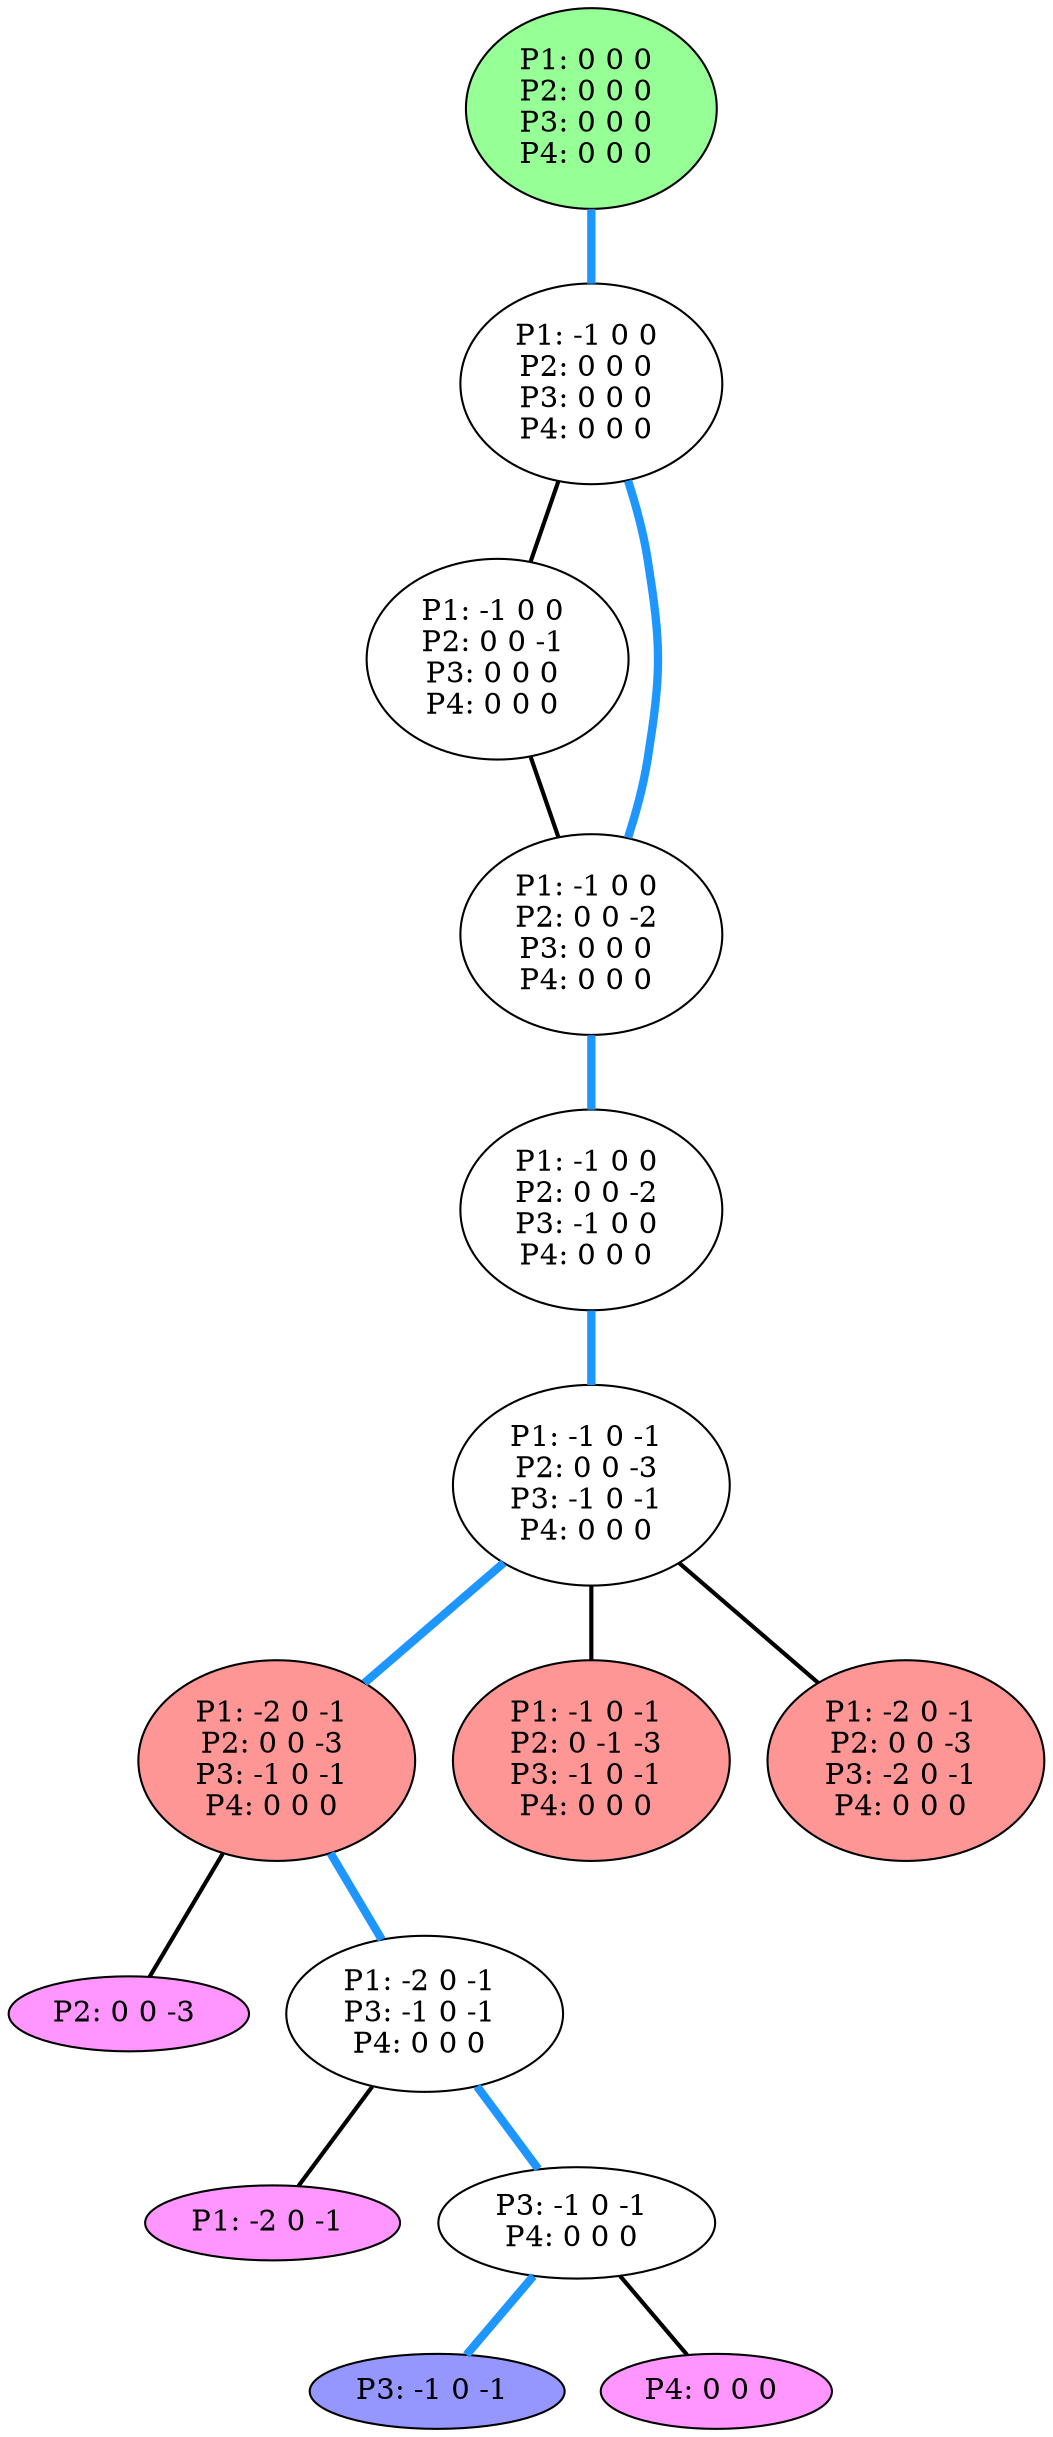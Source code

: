 graph G {
color = "black"
0 [label = "P1: 0 0 0 
P2: 0 0 0 
P3: 0 0 0 
P4: 0 0 0 
",  style="filled", fillcolor = "#96FF96"];
1 [label = "P1: -1 0 0 
P2: 0 0 0 
P3: 0 0 0 
P4: 0 0 0 
"];
2 [label = "P1: -1 0 0 
P2: 0 0 -1 
P3: 0 0 0 
P4: 0 0 0 
"];
3 [label = "P1: -1 0 0 
P2: 0 0 -2 
P3: 0 0 0 
P4: 0 0 0 
"];
4 [label = "P1: -1 0 0 
P2: 0 0 -2 
P3: -1 0 0 
P4: 0 0 0 
"];
5 [label = "P1: -1 0 -1 
P2: 0 0 -3 
P3: -1 0 -1 
P4: 0 0 0 
"];
6 [label = "P1: -2 0 -1 
P2: 0 0 -3 
P3: -1 0 -1 
P4: 0 0 0 
",  style="filled", fillcolor = "#FF9696"];
7 [label = "P1: -1 0 -1 
P2: 0 -1 -3 
P3: -1 0 -1 
P4: 0 0 0 
",  style="filled", fillcolor = "#FF9696"];
8 [label = "P1: -2 0 -1 
P2: 0 0 -3 
P3: -2 0 -1 
P4: 0 0 0 
",  style="filled", fillcolor = "#FF9696"];
9 [label = "P2: 0 0 -3 
",  style="filled", fillcolor = "#FF96FF"];
10 [label = "P1: -2 0 -1 
P3: -1 0 -1 
P4: 0 0 0 
"];
11 [label = "P1: -2 0 -1 
",  style="filled", fillcolor = "#FF96FF"];
12 [label = "P3: -1 0 -1 
P4: 0 0 0 
"];
13 [label = "P3: -1 0 -1 
", style="filled", fillcolor = "#9696FF"];
14 [label = "P4: 0 0 0 
",  style="filled", fillcolor = "#FF96FF"];
edge [style=bold];
0 -- 1 [color="#1E96FF", penwidth=4.0];

1 -- 2 [color=black];
1 -- 3 [color="#1E96FF", penwidth=4.0];

2 -- 3 [color=black];

3 -- 4 [color="#1E96FF", penwidth=4.0];

4 -- 5 [color="#1E96FF", penwidth=4.0];

5 -- 6 [color="#1E96FF", penwidth=4.0];
5 -- 7 [color=black];
5 -- 8 [color=black];

6 -- 10 [color="#1E96FF", penwidth=4.0];
6 -- 9 [color=black];



10 -- 12 [color="#1E96FF", penwidth=4.0];
10 -- 11 [color=black];

12 -- 14 [color=black];
12 -- 13 [color="#1E96FF", penwidth=4.0];

}
